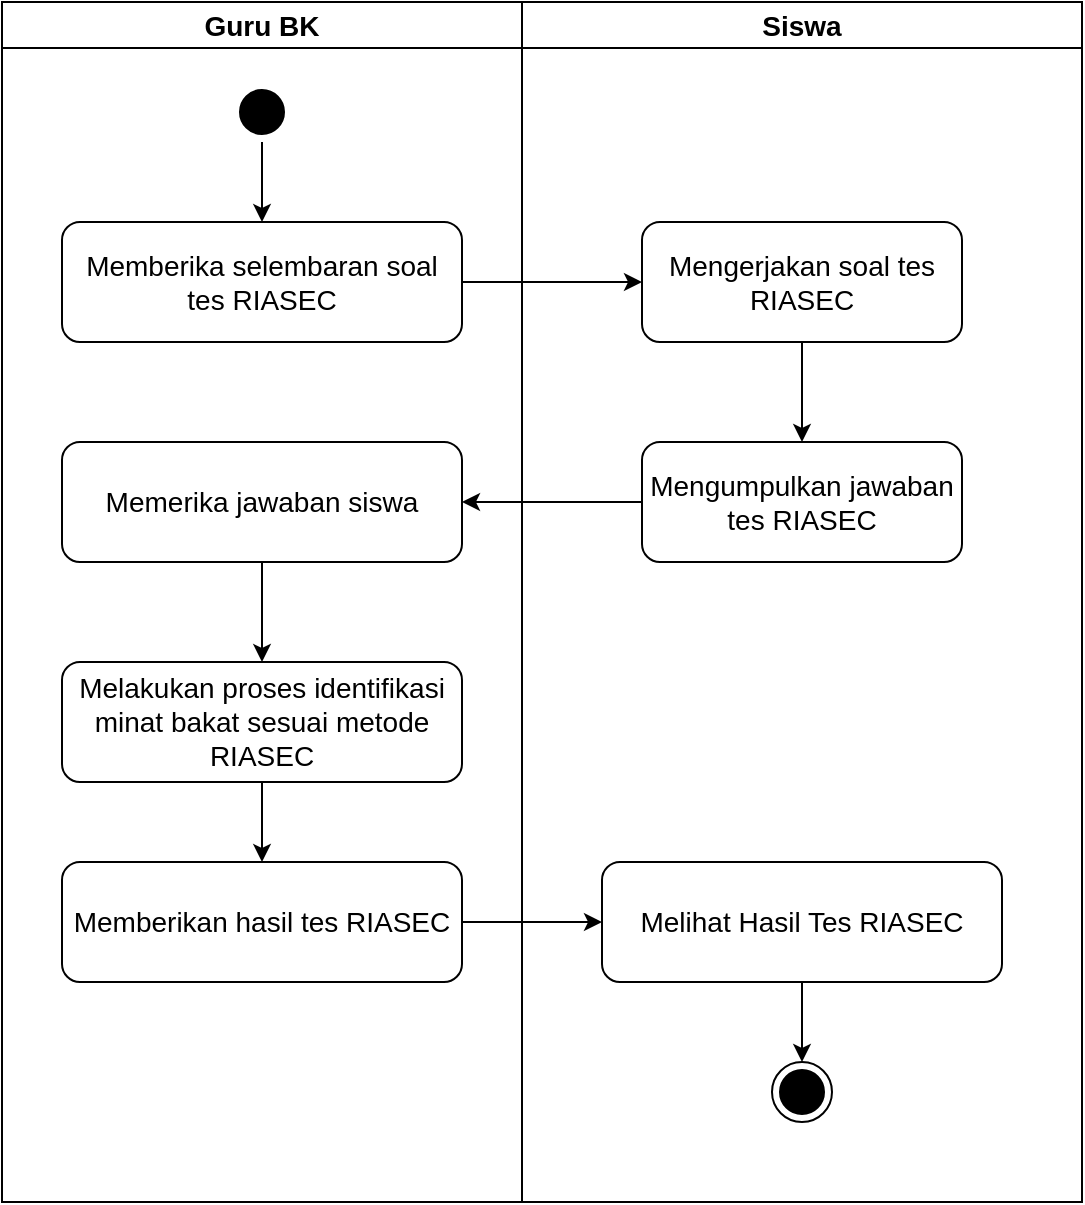 <mxfile version="26.0.13">
  <diagram name="Page-1" id="FAEUG3X72LdF9P7dg9qW">
    <mxGraphModel dx="1035" dy="1655" grid="1" gridSize="10" guides="1" tooltips="1" connect="1" arrows="1" fold="1" page="1" pageScale="1" pageWidth="850" pageHeight="1100" math="0" shadow="0">
      <root>
        <mxCell id="0" />
        <mxCell id="1" parent="0" />
        <mxCell id="zVxg8B0JhvbOQi5vmPmS-1" value="&lt;font style=&quot;font-size: 14px;&quot;&gt;Guru BK&lt;/font&gt;" style="swimlane;whiteSpace=wrap;html=1;" vertex="1" parent="1">
          <mxGeometry x="50" y="-790" width="260" height="600" as="geometry" />
        </mxCell>
        <mxCell id="zVxg8B0JhvbOQi5vmPmS-37" value="" style="edgeStyle=orthogonalEdgeStyle;rounded=0;orthogonalLoop=1;jettySize=auto;html=1;" edge="1" parent="zVxg8B0JhvbOQi5vmPmS-1" source="zVxg8B0JhvbOQi5vmPmS-2" target="zVxg8B0JhvbOQi5vmPmS-5">
          <mxGeometry relative="1" as="geometry" />
        </mxCell>
        <mxCell id="zVxg8B0JhvbOQi5vmPmS-2" value="" style="ellipse;html=1;shape=startState;fillColor=#000000;strokeColor=#000000;" vertex="1" parent="zVxg8B0JhvbOQi5vmPmS-1">
          <mxGeometry x="115" y="40" width="30" height="30" as="geometry" />
        </mxCell>
        <mxCell id="zVxg8B0JhvbOQi5vmPmS-5" value="&lt;font style=&quot;font-size: 14px;&quot;&gt;Memberika selembaran soal tes RIASEC&lt;/font&gt;" style="rounded=1;whiteSpace=wrap;html=1;" vertex="1" parent="zVxg8B0JhvbOQi5vmPmS-1">
          <mxGeometry x="30" y="110" width="200" height="60" as="geometry" />
        </mxCell>
        <mxCell id="zVxg8B0JhvbOQi5vmPmS-44" value="" style="edgeStyle=orthogonalEdgeStyle;rounded=0;orthogonalLoop=1;jettySize=auto;html=1;" edge="1" parent="zVxg8B0JhvbOQi5vmPmS-1" source="zVxg8B0JhvbOQi5vmPmS-39" target="zVxg8B0JhvbOQi5vmPmS-43">
          <mxGeometry relative="1" as="geometry" />
        </mxCell>
        <mxCell id="zVxg8B0JhvbOQi5vmPmS-39" value="&lt;span style=&quot;font-size: 14px;&quot;&gt;Memerika jawaban siswa&lt;/span&gt;" style="rounded=1;whiteSpace=wrap;html=1;" vertex="1" parent="zVxg8B0JhvbOQi5vmPmS-1">
          <mxGeometry x="30" y="220" width="200" height="60" as="geometry" />
        </mxCell>
        <mxCell id="zVxg8B0JhvbOQi5vmPmS-46" value="" style="edgeStyle=orthogonalEdgeStyle;rounded=0;orthogonalLoop=1;jettySize=auto;html=1;" edge="1" parent="zVxg8B0JhvbOQi5vmPmS-1" source="zVxg8B0JhvbOQi5vmPmS-43" target="zVxg8B0JhvbOQi5vmPmS-45">
          <mxGeometry relative="1" as="geometry" />
        </mxCell>
        <mxCell id="zVxg8B0JhvbOQi5vmPmS-43" value="&lt;span style=&quot;font-size: 14px;&quot;&gt;Melakukan proses identifikasi minat bakat sesuai metode RIASEC&lt;/span&gt;" style="rounded=1;whiteSpace=wrap;html=1;" vertex="1" parent="zVxg8B0JhvbOQi5vmPmS-1">
          <mxGeometry x="30" y="330" width="200" height="60" as="geometry" />
        </mxCell>
        <mxCell id="zVxg8B0JhvbOQi5vmPmS-45" value="&lt;span style=&quot;font-size: 14px;&quot;&gt;Memberikan hasil tes RIASEC&lt;/span&gt;" style="rounded=1;whiteSpace=wrap;html=1;" vertex="1" parent="zVxg8B0JhvbOQi5vmPmS-1">
          <mxGeometry x="30" y="430" width="200" height="60" as="geometry" />
        </mxCell>
        <mxCell id="zVxg8B0JhvbOQi5vmPmS-7" value="&lt;font style=&quot;font-size: 14px;&quot;&gt;Siswa&lt;/font&gt;" style="swimlane;whiteSpace=wrap;html=1;" vertex="1" parent="1">
          <mxGeometry x="310" y="-790" width="280" height="600" as="geometry" />
        </mxCell>
        <mxCell id="zVxg8B0JhvbOQi5vmPmS-19" value="" style="ellipse;html=1;shape=endState;fillColor=#000000;strokeColor=#000000;" vertex="1" parent="zVxg8B0JhvbOQi5vmPmS-7">
          <mxGeometry x="125" y="530" width="30" height="30" as="geometry" />
        </mxCell>
        <mxCell id="zVxg8B0JhvbOQi5vmPmS-41" value="" style="edgeStyle=orthogonalEdgeStyle;rounded=0;orthogonalLoop=1;jettySize=auto;html=1;" edge="1" parent="zVxg8B0JhvbOQi5vmPmS-7" source="zVxg8B0JhvbOQi5vmPmS-4" target="zVxg8B0JhvbOQi5vmPmS-40">
          <mxGeometry relative="1" as="geometry" />
        </mxCell>
        <mxCell id="zVxg8B0JhvbOQi5vmPmS-4" value="&lt;span style=&quot;font-size: 14px;&quot;&gt;Mengerjakan soal tes RIASEC&lt;/span&gt;" style="rounded=1;whiteSpace=wrap;html=1;" vertex="1" parent="zVxg8B0JhvbOQi5vmPmS-7">
          <mxGeometry x="60" y="110" width="160" height="60" as="geometry" />
        </mxCell>
        <mxCell id="zVxg8B0JhvbOQi5vmPmS-40" value="&lt;span style=&quot;font-size: 14px;&quot;&gt;Mengumpulkan jawaban tes RIASEC&lt;/span&gt;" style="rounded=1;whiteSpace=wrap;html=1;" vertex="1" parent="zVxg8B0JhvbOQi5vmPmS-7">
          <mxGeometry x="60" y="220" width="160" height="60" as="geometry" />
        </mxCell>
        <mxCell id="zVxg8B0JhvbOQi5vmPmS-49" value="" style="edgeStyle=orthogonalEdgeStyle;rounded=0;orthogonalLoop=1;jettySize=auto;html=1;" edge="1" parent="zVxg8B0JhvbOQi5vmPmS-7" source="zVxg8B0JhvbOQi5vmPmS-47" target="zVxg8B0JhvbOQi5vmPmS-19">
          <mxGeometry relative="1" as="geometry" />
        </mxCell>
        <mxCell id="zVxg8B0JhvbOQi5vmPmS-47" value="&lt;span style=&quot;font-size: 14px;&quot;&gt;Melihat Hasil Tes RIASEC&lt;/span&gt;" style="rounded=1;whiteSpace=wrap;html=1;" vertex="1" parent="zVxg8B0JhvbOQi5vmPmS-7">
          <mxGeometry x="40" y="430" width="200" height="60" as="geometry" />
        </mxCell>
        <mxCell id="zVxg8B0JhvbOQi5vmPmS-38" value="" style="edgeStyle=orthogonalEdgeStyle;rounded=0;orthogonalLoop=1;jettySize=auto;html=1;" edge="1" parent="1" source="zVxg8B0JhvbOQi5vmPmS-5" target="zVxg8B0JhvbOQi5vmPmS-4">
          <mxGeometry relative="1" as="geometry" />
        </mxCell>
        <mxCell id="zVxg8B0JhvbOQi5vmPmS-42" value="" style="edgeStyle=orthogonalEdgeStyle;rounded=0;orthogonalLoop=1;jettySize=auto;html=1;" edge="1" parent="1" source="zVxg8B0JhvbOQi5vmPmS-40" target="zVxg8B0JhvbOQi5vmPmS-39">
          <mxGeometry relative="1" as="geometry" />
        </mxCell>
        <mxCell id="zVxg8B0JhvbOQi5vmPmS-48" value="" style="edgeStyle=orthogonalEdgeStyle;rounded=0;orthogonalLoop=1;jettySize=auto;html=1;" edge="1" parent="1" source="zVxg8B0JhvbOQi5vmPmS-45" target="zVxg8B0JhvbOQi5vmPmS-47">
          <mxGeometry relative="1" as="geometry" />
        </mxCell>
      </root>
    </mxGraphModel>
  </diagram>
</mxfile>
